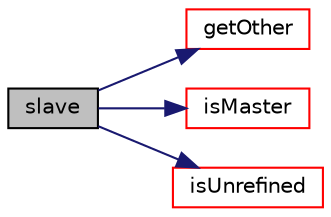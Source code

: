 digraph "slave"
{
  bgcolor="transparent";
  edge [fontname="Helvetica",fontsize="10",labelfontname="Helvetica",labelfontsize="10"];
  node [fontname="Helvetica",fontsize="10",shape=record];
  rankdir="LR";
  Node1 [label="slave",height=0.2,width=0.4,color="black", fillcolor="grey75", style="filled", fontcolor="black"];
  Node1 -> Node2 [color="midnightblue",fontsize="10",style="solid",fontname="Helvetica"];
  Node2 [label="getOther",height=0.2,width=0.4,color="red",URL="$a02479.html#a7d3b9183ec2d80a9b25c2edd7995ecbf",tooltip="Returns other half of split cell. I.e. slave if this is master. "];
  Node1 -> Node3 [color="midnightblue",fontsize="10",style="solid",fontname="Helvetica"];
  Node3 [label="isMaster",height=0.2,width=0.4,color="red",URL="$a02479.html#a206cb2da7fb83e167ae108e7f3cc4573",tooltip="Check if this is master cell of split. "];
  Node1 -> Node4 [color="midnightblue",fontsize="10",style="solid",fontname="Helvetica"];
  Node4 [label="isUnrefined",height=0.2,width=0.4,color="red",URL="$a02479.html#add86018293666d998a302dd7b78e2d8d",tooltip="Check if this is unrefined (i.e. has no master or slave) "];
}
